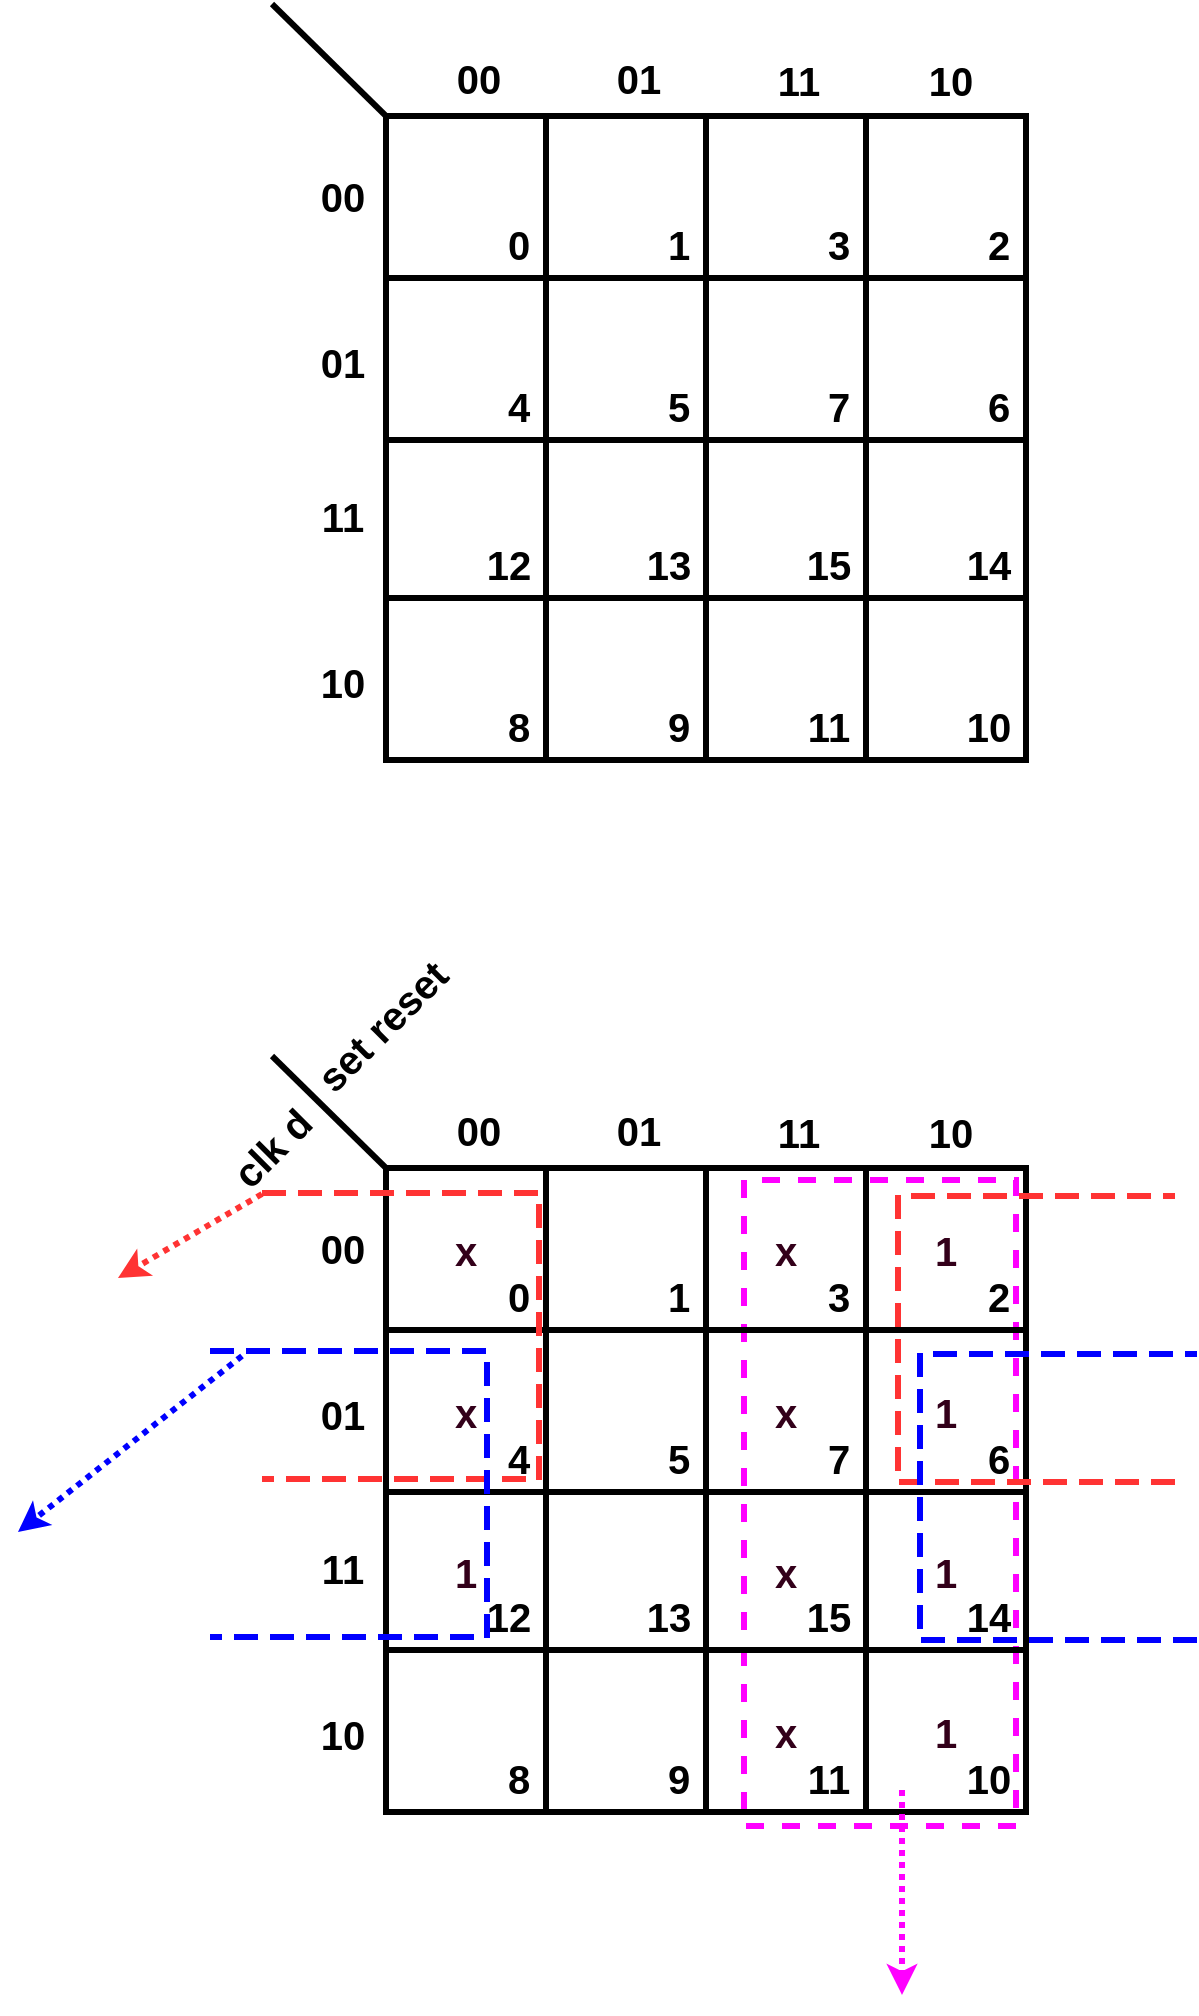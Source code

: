 <mxfile version="27.0.4">
  <diagram name="Page-1" id="fkTmz8UEqdB8mrhAM7at">
    <mxGraphModel dx="914" dy="521" grid="0" gridSize="1" guides="1" tooltips="1" connect="1" arrows="1" fold="1" page="1" pageScale="1" pageWidth="850" pageHeight="1100" math="0" shadow="0">
      <root>
        <mxCell id="0" />
        <mxCell id="1" parent="0" />
        <mxCell id="XgYpCmmkQ7SpW7V8VuAg-150" value="" style="rounded=0;whiteSpace=wrap;html=1;strokeWidth=3;dashed=1;rotation=-180;strokeColor=#FF00FF;" vertex="1" parent="1">
          <mxGeometry x="455" y="842" width="136" height="323" as="geometry" />
        </mxCell>
        <mxCell id="XgYpCmmkQ7SpW7V8VuAg-49" value="" style="childLayout=tableLayout;recursiveResize=0;shadow=0;fillColor=none;strokeWidth=3;" vertex="1" parent="1">
          <mxGeometry x="276" y="310" width="320" height="322" as="geometry" />
        </mxCell>
        <mxCell id="XgYpCmmkQ7SpW7V8VuAg-50" style="shape=tableRow;horizontal=0;startSize=0;swimlaneHead=0;swimlaneBody=0;top=0;left=0;bottom=0;right=0;dropTarget=0;collapsible=0;recursiveResize=0;expand=0;fontStyle=0;fillColor=none;strokeColor=inherit;strokeWidth=3;" vertex="1" parent="XgYpCmmkQ7SpW7V8VuAg-49">
          <mxGeometry width="320" height="81" as="geometry" />
        </mxCell>
        <mxCell id="XgYpCmmkQ7SpW7V8VuAg-51" style="connectable=0;recursiveResize=0;strokeColor=inherit;fillColor=none;align=center;whiteSpace=wrap;html=1;strokeWidth=3;" vertex="1" parent="XgYpCmmkQ7SpW7V8VuAg-50">
          <mxGeometry width="80" height="81" as="geometry">
            <mxRectangle width="80" height="81" as="alternateBounds" />
          </mxGeometry>
        </mxCell>
        <mxCell id="XgYpCmmkQ7SpW7V8VuAg-52" style="connectable=0;recursiveResize=0;strokeColor=inherit;fillColor=none;align=center;whiteSpace=wrap;html=1;strokeWidth=3;" vertex="1" parent="XgYpCmmkQ7SpW7V8VuAg-50">
          <mxGeometry x="80" width="80" height="81" as="geometry">
            <mxRectangle width="80" height="81" as="alternateBounds" />
          </mxGeometry>
        </mxCell>
        <mxCell id="XgYpCmmkQ7SpW7V8VuAg-53" style="connectable=0;recursiveResize=0;strokeColor=inherit;fillColor=none;align=center;whiteSpace=wrap;html=1;strokeWidth=3;" vertex="1" parent="XgYpCmmkQ7SpW7V8VuAg-50">
          <mxGeometry x="160" width="80" height="81" as="geometry">
            <mxRectangle width="80" height="81" as="alternateBounds" />
          </mxGeometry>
        </mxCell>
        <mxCell id="XgYpCmmkQ7SpW7V8VuAg-54" style="connectable=0;recursiveResize=0;strokeColor=inherit;fillColor=none;align=center;whiteSpace=wrap;html=1;strokeWidth=3;" vertex="1" parent="XgYpCmmkQ7SpW7V8VuAg-50">
          <mxGeometry x="240" width="80" height="81" as="geometry">
            <mxRectangle width="80" height="81" as="alternateBounds" />
          </mxGeometry>
        </mxCell>
        <mxCell id="XgYpCmmkQ7SpW7V8VuAg-55" value="" style="shape=tableRow;horizontal=0;startSize=0;swimlaneHead=0;swimlaneBody=0;top=0;left=0;bottom=0;right=0;dropTarget=0;collapsible=0;recursiveResize=0;expand=0;fontStyle=0;fillColor=none;strokeColor=inherit;strokeWidth=3;" vertex="1" parent="XgYpCmmkQ7SpW7V8VuAg-49">
          <mxGeometry y="81" width="320" height="81" as="geometry" />
        </mxCell>
        <mxCell id="XgYpCmmkQ7SpW7V8VuAg-56" value="" style="connectable=0;recursiveResize=0;strokeColor=inherit;fillColor=none;align=center;whiteSpace=wrap;html=1;strokeWidth=3;" vertex="1" parent="XgYpCmmkQ7SpW7V8VuAg-55">
          <mxGeometry width="80" height="81" as="geometry">
            <mxRectangle width="80" height="81" as="alternateBounds" />
          </mxGeometry>
        </mxCell>
        <mxCell id="XgYpCmmkQ7SpW7V8VuAg-57" value="" style="connectable=0;recursiveResize=0;strokeColor=inherit;fillColor=none;align=center;whiteSpace=wrap;html=1;strokeWidth=3;" vertex="1" parent="XgYpCmmkQ7SpW7V8VuAg-55">
          <mxGeometry x="80" width="80" height="81" as="geometry">
            <mxRectangle width="80" height="81" as="alternateBounds" />
          </mxGeometry>
        </mxCell>
        <mxCell id="XgYpCmmkQ7SpW7V8VuAg-58" value="" style="connectable=0;recursiveResize=0;strokeColor=inherit;fillColor=none;align=center;whiteSpace=wrap;html=1;strokeWidth=3;" vertex="1" parent="XgYpCmmkQ7SpW7V8VuAg-55">
          <mxGeometry x="160" width="80" height="81" as="geometry">
            <mxRectangle width="80" height="81" as="alternateBounds" />
          </mxGeometry>
        </mxCell>
        <mxCell id="XgYpCmmkQ7SpW7V8VuAg-59" style="connectable=0;recursiveResize=0;strokeColor=inherit;fillColor=none;align=center;whiteSpace=wrap;html=1;strokeWidth=3;" vertex="1" parent="XgYpCmmkQ7SpW7V8VuAg-55">
          <mxGeometry x="240" width="80" height="81" as="geometry">
            <mxRectangle width="80" height="81" as="alternateBounds" />
          </mxGeometry>
        </mxCell>
        <mxCell id="XgYpCmmkQ7SpW7V8VuAg-60" style="shape=tableRow;horizontal=0;startSize=0;swimlaneHead=0;swimlaneBody=0;top=0;left=0;bottom=0;right=0;dropTarget=0;collapsible=0;recursiveResize=0;expand=0;fontStyle=0;fillColor=none;strokeColor=inherit;strokeWidth=3;" vertex="1" parent="XgYpCmmkQ7SpW7V8VuAg-49">
          <mxGeometry y="162" width="320" height="79" as="geometry" />
        </mxCell>
        <mxCell id="XgYpCmmkQ7SpW7V8VuAg-61" value="" style="connectable=0;recursiveResize=0;strokeColor=inherit;fillColor=none;align=center;whiteSpace=wrap;html=1;strokeWidth=3;" vertex="1" parent="XgYpCmmkQ7SpW7V8VuAg-60">
          <mxGeometry width="80" height="79" as="geometry">
            <mxRectangle width="80" height="79" as="alternateBounds" />
          </mxGeometry>
        </mxCell>
        <mxCell id="XgYpCmmkQ7SpW7V8VuAg-62" value="" style="connectable=0;recursiveResize=0;strokeColor=inherit;fillColor=none;align=center;whiteSpace=wrap;html=1;strokeWidth=3;" vertex="1" parent="XgYpCmmkQ7SpW7V8VuAg-60">
          <mxGeometry x="80" width="80" height="79" as="geometry">
            <mxRectangle width="80" height="79" as="alternateBounds" />
          </mxGeometry>
        </mxCell>
        <mxCell id="XgYpCmmkQ7SpW7V8VuAg-63" value="" style="connectable=0;recursiveResize=0;strokeColor=inherit;fillColor=none;align=center;whiteSpace=wrap;html=1;strokeWidth=3;" vertex="1" parent="XgYpCmmkQ7SpW7V8VuAg-60">
          <mxGeometry x="160" width="80" height="79" as="geometry">
            <mxRectangle width="80" height="79" as="alternateBounds" />
          </mxGeometry>
        </mxCell>
        <mxCell id="XgYpCmmkQ7SpW7V8VuAg-64" style="connectable=0;recursiveResize=0;strokeColor=inherit;fillColor=none;align=center;whiteSpace=wrap;html=1;strokeWidth=3;" vertex="1" parent="XgYpCmmkQ7SpW7V8VuAg-60">
          <mxGeometry x="240" width="80" height="79" as="geometry">
            <mxRectangle width="80" height="79" as="alternateBounds" />
          </mxGeometry>
        </mxCell>
        <mxCell id="XgYpCmmkQ7SpW7V8VuAg-65" style="shape=tableRow;horizontal=0;startSize=0;swimlaneHead=0;swimlaneBody=0;top=0;left=0;bottom=0;right=0;dropTarget=0;collapsible=0;recursiveResize=0;expand=0;fontStyle=0;fillColor=none;strokeColor=inherit;strokeWidth=3;" vertex="1" parent="XgYpCmmkQ7SpW7V8VuAg-49">
          <mxGeometry y="241" width="320" height="81" as="geometry" />
        </mxCell>
        <mxCell id="XgYpCmmkQ7SpW7V8VuAg-66" value="" style="connectable=0;recursiveResize=0;strokeColor=inherit;fillColor=none;align=center;whiteSpace=wrap;html=1;strokeWidth=3;" vertex="1" parent="XgYpCmmkQ7SpW7V8VuAg-65">
          <mxGeometry width="80" height="81" as="geometry">
            <mxRectangle width="80" height="81" as="alternateBounds" />
          </mxGeometry>
        </mxCell>
        <mxCell id="XgYpCmmkQ7SpW7V8VuAg-67" value="" style="connectable=0;recursiveResize=0;strokeColor=inherit;fillColor=none;align=center;whiteSpace=wrap;html=1;strokeWidth=3;" vertex="1" parent="XgYpCmmkQ7SpW7V8VuAg-65">
          <mxGeometry x="80" width="80" height="81" as="geometry">
            <mxRectangle width="80" height="81" as="alternateBounds" />
          </mxGeometry>
        </mxCell>
        <mxCell id="XgYpCmmkQ7SpW7V8VuAg-68" value="" style="connectable=0;recursiveResize=0;strokeColor=inherit;fillColor=none;align=center;whiteSpace=wrap;html=1;strokeWidth=3;" vertex="1" parent="XgYpCmmkQ7SpW7V8VuAg-65">
          <mxGeometry x="160" width="80" height="81" as="geometry">
            <mxRectangle width="80" height="81" as="alternateBounds" />
          </mxGeometry>
        </mxCell>
        <mxCell id="XgYpCmmkQ7SpW7V8VuAg-69" style="connectable=0;recursiveResize=0;strokeColor=inherit;fillColor=none;align=center;whiteSpace=wrap;html=1;strokeWidth=3;" vertex="1" parent="XgYpCmmkQ7SpW7V8VuAg-65">
          <mxGeometry x="240" width="80" height="81" as="geometry">
            <mxRectangle width="80" height="81" as="alternateBounds" />
          </mxGeometry>
        </mxCell>
        <mxCell id="XgYpCmmkQ7SpW7V8VuAg-70" value="&lt;b&gt;&lt;font&gt;0&lt;/font&gt;&lt;/b&gt;" style="text;html=1;align=center;verticalAlign=middle;resizable=0;points=[];autosize=1;strokeColor=none;fillColor=none;fontSize=20;" vertex="1" parent="1">
          <mxGeometry x="327" y="355" width="30" height="37" as="geometry" />
        </mxCell>
        <mxCell id="XgYpCmmkQ7SpW7V8VuAg-71" value="&lt;b&gt;&lt;font&gt;1&lt;/font&gt;&lt;/b&gt;" style="text;html=1;align=center;verticalAlign=middle;resizable=0;points=[];autosize=1;strokeColor=none;fillColor=none;fontSize=20;" vertex="1" parent="1">
          <mxGeometry x="407" y="355" width="30" height="37" as="geometry" />
        </mxCell>
        <mxCell id="XgYpCmmkQ7SpW7V8VuAg-72" value="&lt;b&gt;&lt;font&gt;3&lt;/font&gt;&lt;/b&gt;" style="text;html=1;align=center;verticalAlign=middle;resizable=0;points=[];autosize=1;strokeColor=none;fillColor=none;fontSize=20;" vertex="1" parent="1">
          <mxGeometry x="487" y="355" width="30" height="37" as="geometry" />
        </mxCell>
        <mxCell id="XgYpCmmkQ7SpW7V8VuAg-73" value="&lt;b&gt;&lt;font&gt;2&lt;/font&gt;&lt;/b&gt;" style="text;html=1;align=center;verticalAlign=middle;resizable=0;points=[];autosize=1;strokeColor=none;fillColor=none;fontSize=20;" vertex="1" parent="1">
          <mxGeometry x="567" y="355" width="30" height="37" as="geometry" />
        </mxCell>
        <mxCell id="XgYpCmmkQ7SpW7V8VuAg-74" value="&lt;b&gt;&lt;font&gt;4&lt;/font&gt;&lt;/b&gt;" style="text;html=1;align=center;verticalAlign=middle;resizable=0;points=[];autosize=1;strokeColor=none;fillColor=none;fontSize=20;" vertex="1" parent="1">
          <mxGeometry x="327" y="436" width="30" height="37" as="geometry" />
        </mxCell>
        <mxCell id="XgYpCmmkQ7SpW7V8VuAg-75" value="&lt;b&gt;&lt;font&gt;5&lt;/font&gt;&lt;/b&gt;" style="text;html=1;align=center;verticalAlign=middle;resizable=0;points=[];autosize=1;strokeColor=none;fillColor=none;fontSize=20;" vertex="1" parent="1">
          <mxGeometry x="407" y="436" width="30" height="37" as="geometry" />
        </mxCell>
        <mxCell id="XgYpCmmkQ7SpW7V8VuAg-76" value="&lt;b&gt;&lt;font&gt;7&lt;/font&gt;&lt;/b&gt;" style="text;html=1;align=center;verticalAlign=middle;resizable=0;points=[];autosize=1;strokeColor=none;fillColor=none;fontSize=20;" vertex="1" parent="1">
          <mxGeometry x="487" y="436" width="30" height="37" as="geometry" />
        </mxCell>
        <mxCell id="XgYpCmmkQ7SpW7V8VuAg-77" value="&lt;b&gt;&lt;font&gt;6&lt;/font&gt;&lt;/b&gt;" style="text;html=1;align=center;verticalAlign=middle;resizable=0;points=[];autosize=1;strokeColor=none;fillColor=none;fontSize=20;" vertex="1" parent="1">
          <mxGeometry x="567" y="436" width="30" height="37" as="geometry" />
        </mxCell>
        <mxCell id="XgYpCmmkQ7SpW7V8VuAg-78" value="&lt;b&gt;&lt;font&gt;12&lt;/font&gt;&lt;/b&gt;" style="text;html=1;align=center;verticalAlign=middle;resizable=0;points=[];autosize=1;strokeColor=none;fillColor=none;fontSize=20;" vertex="1" parent="1">
          <mxGeometry x="316" y="515" width="41" height="37" as="geometry" />
        </mxCell>
        <mxCell id="XgYpCmmkQ7SpW7V8VuAg-79" value="&lt;b&gt;&lt;font&gt;13&lt;/font&gt;&lt;/b&gt;" style="text;html=1;align=center;verticalAlign=middle;resizable=0;points=[];autosize=1;strokeColor=none;fillColor=none;fontSize=20;" vertex="1" parent="1">
          <mxGeometry x="396" y="515" width="41" height="37" as="geometry" />
        </mxCell>
        <mxCell id="XgYpCmmkQ7SpW7V8VuAg-80" value="&lt;b&gt;&lt;font&gt;15&lt;/font&gt;&lt;/b&gt;" style="text;html=1;align=center;verticalAlign=middle;resizable=0;points=[];autosize=1;strokeColor=none;fillColor=none;fontSize=20;" vertex="1" parent="1">
          <mxGeometry x="476" y="515" width="41" height="37" as="geometry" />
        </mxCell>
        <mxCell id="XgYpCmmkQ7SpW7V8VuAg-81" value="&lt;b&gt;&lt;font&gt;14&lt;/font&gt;&lt;/b&gt;" style="text;html=1;align=center;verticalAlign=middle;resizable=0;points=[];autosize=1;strokeColor=none;fillColor=none;fontSize=20;" vertex="1" parent="1">
          <mxGeometry x="556" y="515" width="41" height="37" as="geometry" />
        </mxCell>
        <mxCell id="XgYpCmmkQ7SpW7V8VuAg-82" value="&lt;b&gt;&lt;font&gt;8&lt;/font&gt;&lt;/b&gt;" style="text;html=1;align=center;verticalAlign=middle;resizable=0;points=[];autosize=1;strokeColor=none;fillColor=none;fontSize=20;" vertex="1" parent="1">
          <mxGeometry x="327" y="596" width="30" height="37" as="geometry" />
        </mxCell>
        <mxCell id="XgYpCmmkQ7SpW7V8VuAg-83" value="&lt;b&gt;&lt;font&gt;9&lt;/font&gt;&lt;/b&gt;" style="text;html=1;align=center;verticalAlign=middle;resizable=0;points=[];autosize=1;strokeColor=none;fillColor=none;fontSize=20;" vertex="1" parent="1">
          <mxGeometry x="407" y="596" width="30" height="37" as="geometry" />
        </mxCell>
        <mxCell id="XgYpCmmkQ7SpW7V8VuAg-84" value="&lt;b&gt;&lt;font&gt;11&lt;/font&gt;&lt;/b&gt;" style="text;html=1;align=center;verticalAlign=middle;resizable=0;points=[];autosize=1;strokeColor=none;fillColor=none;fontSize=20;" vertex="1" parent="1">
          <mxGeometry x="477" y="596" width="40" height="37" as="geometry" />
        </mxCell>
        <mxCell id="XgYpCmmkQ7SpW7V8VuAg-85" value="&lt;b&gt;&lt;font&gt;10&lt;/font&gt;&lt;/b&gt;" style="text;html=1;align=center;verticalAlign=middle;resizable=0;points=[];autosize=1;strokeColor=none;fillColor=none;fontSize=20;" vertex="1" parent="1">
          <mxGeometry x="556" y="596" width="41" height="37" as="geometry" />
        </mxCell>
        <mxCell id="XgYpCmmkQ7SpW7V8VuAg-86" value="" style="endArrow=none;html=1;rounded=0;strokeWidth=3;entryX=0;entryY=0;entryDx=0;entryDy=0;" edge="1" parent="1" target="XgYpCmmkQ7SpW7V8VuAg-50">
          <mxGeometry width="50" height="50" relative="1" as="geometry">
            <mxPoint x="219" y="254" as="sourcePoint" />
            <mxPoint x="272" y="275" as="targetPoint" />
          </mxGeometry>
        </mxCell>
        <mxCell id="XgYpCmmkQ7SpW7V8VuAg-89" value="&lt;b&gt;&lt;font&gt;00&lt;/font&gt;&lt;/b&gt;" style="text;html=1;align=center;verticalAlign=middle;resizable=0;points=[];autosize=1;strokeColor=none;fillColor=none;fontSize=20;" vertex="1" parent="1">
          <mxGeometry x="233" y="331" width="41" height="37" as="geometry" />
        </mxCell>
        <mxCell id="XgYpCmmkQ7SpW7V8VuAg-90" value="&lt;b&gt;&lt;font&gt;01&lt;/font&gt;&lt;/b&gt;" style="text;html=1;align=center;verticalAlign=middle;resizable=0;points=[];autosize=1;strokeColor=none;fillColor=none;fontSize=20;" vertex="1" parent="1">
          <mxGeometry x="233" y="414" width="41" height="37" as="geometry" />
        </mxCell>
        <mxCell id="XgYpCmmkQ7SpW7V8VuAg-91" value="&lt;b&gt;&lt;font&gt;11&lt;/font&gt;&lt;/b&gt;" style="text;html=1;align=center;verticalAlign=middle;resizable=0;points=[];autosize=1;strokeColor=none;fillColor=none;fontSize=20;" vertex="1" parent="1">
          <mxGeometry x="234" y="491" width="40" height="37" as="geometry" />
        </mxCell>
        <mxCell id="XgYpCmmkQ7SpW7V8VuAg-92" value="&lt;b&gt;&lt;font&gt;10&lt;/font&gt;&lt;/b&gt;" style="text;html=1;align=center;verticalAlign=middle;resizable=0;points=[];autosize=1;strokeColor=none;fillColor=none;fontSize=20;" vertex="1" parent="1">
          <mxGeometry x="233" y="574" width="41" height="37" as="geometry" />
        </mxCell>
        <mxCell id="XgYpCmmkQ7SpW7V8VuAg-93" value="&lt;b&gt;&lt;font&gt;00&lt;/font&gt;&lt;/b&gt;" style="text;html=1;align=center;verticalAlign=middle;resizable=0;points=[];autosize=1;strokeColor=none;fillColor=none;fontSize=20;" vertex="1" parent="1">
          <mxGeometry x="301" y="272" width="41" height="37" as="geometry" />
        </mxCell>
        <mxCell id="XgYpCmmkQ7SpW7V8VuAg-94" value="&lt;b&gt;&lt;font&gt;01&lt;/font&gt;&lt;/b&gt;" style="text;html=1;align=center;verticalAlign=middle;resizable=0;points=[];autosize=1;strokeColor=none;fillColor=none;fontSize=20;" vertex="1" parent="1">
          <mxGeometry x="381" y="272" width="41" height="37" as="geometry" />
        </mxCell>
        <mxCell id="XgYpCmmkQ7SpW7V8VuAg-95" value="&lt;b&gt;&lt;font&gt;11&lt;/font&gt;&lt;/b&gt;" style="text;html=1;align=center;verticalAlign=middle;resizable=0;points=[];autosize=1;strokeColor=none;fillColor=none;fontSize=20;" vertex="1" parent="1">
          <mxGeometry x="462" y="273" width="40" height="37" as="geometry" />
        </mxCell>
        <mxCell id="XgYpCmmkQ7SpW7V8VuAg-96" value="&lt;b&gt;&lt;font&gt;10&lt;/font&gt;&lt;/b&gt;" style="text;html=1;align=center;verticalAlign=middle;resizable=0;points=[];autosize=1;strokeColor=none;fillColor=none;fontSize=20;" vertex="1" parent="1">
          <mxGeometry x="537" y="273" width="41" height="37" as="geometry" />
        </mxCell>
        <mxCell id="XgYpCmmkQ7SpW7V8VuAg-118" value="&lt;span&gt;&lt;font&gt;0&lt;/font&gt;&lt;/span&gt;" style="text;html=1;align=center;verticalAlign=middle;resizable=0;points=[];autosize=1;strokeColor=none;fillColor=none;fontSize=20;fontStyle=1" vertex="1" parent="1">
          <mxGeometry x="327" y="881" width="30" height="37" as="geometry" />
        </mxCell>
        <mxCell id="XgYpCmmkQ7SpW7V8VuAg-119" value="&lt;span&gt;&lt;font&gt;1&lt;/font&gt;&lt;/span&gt;" style="text;html=1;align=center;verticalAlign=middle;resizable=0;points=[];autosize=1;strokeColor=none;fillColor=none;fontSize=20;fontStyle=1" vertex="1" parent="1">
          <mxGeometry x="407" y="881" width="30" height="37" as="geometry" />
        </mxCell>
        <mxCell id="XgYpCmmkQ7SpW7V8VuAg-120" value="&lt;span&gt;&lt;font&gt;3&lt;/font&gt;&lt;/span&gt;" style="text;html=1;align=center;verticalAlign=middle;resizable=0;points=[];autosize=1;strokeColor=none;fillColor=none;fontSize=20;fontStyle=1" vertex="1" parent="1">
          <mxGeometry x="487" y="881" width="30" height="37" as="geometry" />
        </mxCell>
        <mxCell id="XgYpCmmkQ7SpW7V8VuAg-121" value="&lt;span&gt;&lt;font&gt;2&lt;/font&gt;&lt;/span&gt;" style="text;html=1;align=center;verticalAlign=middle;resizable=0;points=[];autosize=1;strokeColor=none;fillColor=none;fontSize=20;fontStyle=1" vertex="1" parent="1">
          <mxGeometry x="567" y="881" width="30" height="37" as="geometry" />
        </mxCell>
        <mxCell id="XgYpCmmkQ7SpW7V8VuAg-122" value="&lt;span&gt;&lt;font&gt;4&lt;/font&gt;&lt;/span&gt;" style="text;html=1;align=center;verticalAlign=middle;resizable=0;points=[];autosize=1;strokeColor=none;fillColor=none;fontSize=20;fontStyle=1" vertex="1" parent="1">
          <mxGeometry x="327" y="962" width="30" height="37" as="geometry" />
        </mxCell>
        <mxCell id="XgYpCmmkQ7SpW7V8VuAg-123" value="&lt;span&gt;&lt;font&gt;5&lt;/font&gt;&lt;/span&gt;" style="text;html=1;align=center;verticalAlign=middle;resizable=0;points=[];autosize=1;strokeColor=none;fillColor=none;fontSize=20;fontStyle=1" vertex="1" parent="1">
          <mxGeometry x="407" y="962" width="30" height="37" as="geometry" />
        </mxCell>
        <mxCell id="XgYpCmmkQ7SpW7V8VuAg-124" value="&lt;span&gt;&lt;font&gt;7&lt;/font&gt;&lt;/span&gt;" style="text;html=1;align=center;verticalAlign=middle;resizable=0;points=[];autosize=1;strokeColor=none;fillColor=none;fontSize=20;fontStyle=1" vertex="1" parent="1">
          <mxGeometry x="487" y="962" width="30" height="37" as="geometry" />
        </mxCell>
        <mxCell id="XgYpCmmkQ7SpW7V8VuAg-125" value="&lt;span&gt;&lt;font&gt;6&lt;/font&gt;&lt;/span&gt;" style="text;html=1;align=center;verticalAlign=middle;resizable=0;points=[];autosize=1;strokeColor=none;fillColor=none;fontSize=20;fontStyle=1" vertex="1" parent="1">
          <mxGeometry x="567" y="962" width="30" height="37" as="geometry" />
        </mxCell>
        <mxCell id="XgYpCmmkQ7SpW7V8VuAg-126" value="&lt;span&gt;&lt;font&gt;12&lt;/font&gt;&lt;/span&gt;" style="text;html=1;align=center;verticalAlign=middle;resizable=0;points=[];autosize=1;strokeColor=none;fillColor=none;fontSize=20;fontStyle=1" vertex="1" parent="1">
          <mxGeometry x="316" y="1041" width="41" height="37" as="geometry" />
        </mxCell>
        <mxCell id="XgYpCmmkQ7SpW7V8VuAg-127" value="&lt;span&gt;&lt;font&gt;13&lt;/font&gt;&lt;/span&gt;" style="text;html=1;align=center;verticalAlign=middle;resizable=0;points=[];autosize=1;strokeColor=none;fillColor=none;fontSize=20;fontStyle=1" vertex="1" parent="1">
          <mxGeometry x="396" y="1041" width="41" height="37" as="geometry" />
        </mxCell>
        <mxCell id="XgYpCmmkQ7SpW7V8VuAg-128" value="&lt;span&gt;&lt;font&gt;15&lt;/font&gt;&lt;/span&gt;" style="text;html=1;align=center;verticalAlign=middle;resizable=0;points=[];autosize=1;strokeColor=none;fillColor=none;fontSize=20;fontStyle=1" vertex="1" parent="1">
          <mxGeometry x="476" y="1041" width="41" height="37" as="geometry" />
        </mxCell>
        <mxCell id="XgYpCmmkQ7SpW7V8VuAg-129" value="&lt;span&gt;&lt;font&gt;14&lt;/font&gt;&lt;/span&gt;" style="text;html=1;align=center;verticalAlign=middle;resizable=0;points=[];autosize=1;strokeColor=none;fillColor=none;fontSize=20;fontStyle=1" vertex="1" parent="1">
          <mxGeometry x="556" y="1041" width="41" height="37" as="geometry" />
        </mxCell>
        <mxCell id="XgYpCmmkQ7SpW7V8VuAg-130" value="&lt;span&gt;&lt;font&gt;8&lt;/font&gt;&lt;/span&gt;" style="text;html=1;align=center;verticalAlign=middle;resizable=0;points=[];autosize=1;strokeColor=none;fillColor=none;fontSize=20;fontStyle=1" vertex="1" parent="1">
          <mxGeometry x="327" y="1122" width="30" height="37" as="geometry" />
        </mxCell>
        <mxCell id="XgYpCmmkQ7SpW7V8VuAg-131" value="&lt;span&gt;&lt;font&gt;9&lt;/font&gt;&lt;/span&gt;" style="text;html=1;align=center;verticalAlign=middle;resizable=0;points=[];autosize=1;strokeColor=none;fillColor=none;fontSize=20;fontStyle=1" vertex="1" parent="1">
          <mxGeometry x="407" y="1122" width="30" height="37" as="geometry" />
        </mxCell>
        <mxCell id="XgYpCmmkQ7SpW7V8VuAg-132" value="&lt;span&gt;&lt;font&gt;11&lt;/font&gt;&lt;/span&gt;" style="text;html=1;align=center;verticalAlign=middle;resizable=0;points=[];autosize=1;strokeColor=none;fillColor=none;fontSize=20;fontStyle=1" vertex="1" parent="1">
          <mxGeometry x="477" y="1122" width="40" height="37" as="geometry" />
        </mxCell>
        <mxCell id="XgYpCmmkQ7SpW7V8VuAg-133" value="&lt;span&gt;&lt;font&gt;10&lt;/font&gt;&lt;/span&gt;" style="text;html=1;align=center;verticalAlign=middle;resizable=0;points=[];autosize=1;strokeColor=none;fillColor=none;fontSize=20;fontStyle=1" vertex="1" parent="1">
          <mxGeometry x="556" y="1122" width="41" height="37" as="geometry" />
        </mxCell>
        <mxCell id="XgYpCmmkQ7SpW7V8VuAg-134" value="" style="endArrow=none;html=1;rounded=0;strokeWidth=3;entryX=0;entryY=0;entryDx=0;entryDy=0;fontStyle=1" edge="1" parent="1" target="XgYpCmmkQ7SpW7V8VuAg-98">
          <mxGeometry width="50" height="50" relative="1" as="geometry">
            <mxPoint x="219" y="780" as="sourcePoint" />
            <mxPoint x="272" y="801" as="targetPoint" />
          </mxGeometry>
        </mxCell>
        <mxCell id="XgYpCmmkQ7SpW7V8VuAg-135" value="&lt;span&gt;&lt;font&gt;00&lt;/font&gt;&lt;/span&gt;" style="text;html=1;align=center;verticalAlign=middle;resizable=0;points=[];autosize=1;strokeColor=none;fillColor=none;fontSize=20;fontStyle=1" vertex="1" parent="1">
          <mxGeometry x="233" y="857" width="41" height="37" as="geometry" />
        </mxCell>
        <mxCell id="XgYpCmmkQ7SpW7V8VuAg-136" value="&lt;span&gt;&lt;font&gt;01&lt;/font&gt;&lt;/span&gt;" style="text;html=1;align=center;verticalAlign=middle;resizable=0;points=[];autosize=1;strokeColor=none;fillColor=none;fontSize=20;fontStyle=1" vertex="1" parent="1">
          <mxGeometry x="233" y="940" width="41" height="37" as="geometry" />
        </mxCell>
        <mxCell id="XgYpCmmkQ7SpW7V8VuAg-137" value="&lt;span&gt;&lt;font&gt;11&lt;/font&gt;&lt;/span&gt;" style="text;html=1;align=center;verticalAlign=middle;resizable=0;points=[];autosize=1;strokeColor=none;fillColor=none;fontSize=20;fontStyle=1" vertex="1" parent="1">
          <mxGeometry x="234" y="1017" width="40" height="37" as="geometry" />
        </mxCell>
        <mxCell id="XgYpCmmkQ7SpW7V8VuAg-138" value="&lt;span&gt;&lt;font&gt;10&lt;/font&gt;&lt;/span&gt;" style="text;html=1;align=center;verticalAlign=middle;resizable=0;points=[];autosize=1;strokeColor=none;fillColor=none;fontSize=20;fontStyle=1" vertex="1" parent="1">
          <mxGeometry x="233" y="1100" width="41" height="37" as="geometry" />
        </mxCell>
        <mxCell id="XgYpCmmkQ7SpW7V8VuAg-139" value="&lt;span&gt;&lt;font&gt;00&lt;/font&gt;&lt;/span&gt;" style="text;html=1;align=center;verticalAlign=middle;resizable=0;points=[];autosize=1;strokeColor=none;fillColor=none;fontSize=20;fontStyle=1" vertex="1" parent="1">
          <mxGeometry x="301" y="798" width="41" height="37" as="geometry" />
        </mxCell>
        <mxCell id="XgYpCmmkQ7SpW7V8VuAg-140" value="&lt;span&gt;&lt;font&gt;01&lt;/font&gt;&lt;/span&gt;" style="text;html=1;align=center;verticalAlign=middle;resizable=0;points=[];autosize=1;strokeColor=none;fillColor=none;fontSize=20;fontStyle=1" vertex="1" parent="1">
          <mxGeometry x="381" y="798" width="41" height="37" as="geometry" />
        </mxCell>
        <mxCell id="XgYpCmmkQ7SpW7V8VuAg-141" value="&lt;span&gt;&lt;font&gt;11&lt;/font&gt;&lt;/span&gt;" style="text;html=1;align=center;verticalAlign=middle;resizable=0;points=[];autosize=1;strokeColor=none;fillColor=none;fontSize=20;fontStyle=1" vertex="1" parent="1">
          <mxGeometry x="462" y="799" width="40" height="37" as="geometry" />
        </mxCell>
        <mxCell id="XgYpCmmkQ7SpW7V8VuAg-142" value="&lt;span&gt;&lt;font&gt;10&lt;/font&gt;&lt;/span&gt;" style="text;html=1;align=center;verticalAlign=middle;resizable=0;points=[];autosize=1;strokeColor=none;fillColor=none;fontSize=20;fontStyle=1" vertex="1" parent="1">
          <mxGeometry x="537" y="799" width="41" height="37" as="geometry" />
        </mxCell>
        <mxCell id="XgYpCmmkQ7SpW7V8VuAg-143" value="&lt;span&gt;&lt;font&gt;clk d&lt;/font&gt;&lt;/span&gt;" style="text;html=1;align=center;verticalAlign=middle;resizable=0;points=[];autosize=1;strokeColor=none;fillColor=none;fontSize=20;rotation=-45;fontStyle=1" vertex="1" parent="1">
          <mxGeometry x="188" y="807" width="60" height="37" as="geometry" />
        </mxCell>
        <mxCell id="XgYpCmmkQ7SpW7V8VuAg-144" value="&lt;span&gt;&lt;font&gt;set reset&lt;/font&gt;&lt;/span&gt;" style="text;html=1;align=center;verticalAlign=middle;resizable=0;points=[];autosize=1;strokeColor=none;fillColor=none;fontSize=20;rotation=-45;fontStyle=1" vertex="1" parent="1">
          <mxGeometry x="225" y="746" width="96" height="37" as="geometry" />
        </mxCell>
        <mxCell id="XgYpCmmkQ7SpW7V8VuAg-97" value="" style="childLayout=tableLayout;recursiveResize=0;shadow=0;fillColor=none;strokeWidth=3;fontSize=20;fontStyle=1" vertex="1" parent="1">
          <mxGeometry x="276" y="836" width="320" height="322" as="geometry" />
        </mxCell>
        <mxCell id="XgYpCmmkQ7SpW7V8VuAg-98" style="shape=tableRow;horizontal=0;startSize=0;swimlaneHead=0;swimlaneBody=0;top=0;left=0;bottom=0;right=0;dropTarget=0;collapsible=0;recursiveResize=0;expand=0;fontStyle=1;fillColor=none;strokeColor=inherit;strokeWidth=3;fontSize=30;" vertex="1" parent="XgYpCmmkQ7SpW7V8VuAg-97">
          <mxGeometry width="320" height="81" as="geometry" />
        </mxCell>
        <mxCell id="XgYpCmmkQ7SpW7V8VuAg-99" value="&lt;font style=&quot;font-size: 20px; color: rgb(51, 0, 26);&quot;&gt;x&lt;/font&gt;" style="connectable=0;recursiveResize=0;strokeColor=inherit;fillColor=none;align=center;whiteSpace=wrap;html=1;strokeWidth=3;fontStyle=1" vertex="1" parent="XgYpCmmkQ7SpW7V8VuAg-98">
          <mxGeometry width="80" height="81" as="geometry">
            <mxRectangle width="80" height="81" as="alternateBounds" />
          </mxGeometry>
        </mxCell>
        <mxCell id="XgYpCmmkQ7SpW7V8VuAg-100" value="" style="connectable=0;recursiveResize=0;strokeColor=inherit;fillColor=none;align=center;whiteSpace=wrap;html=1;strokeWidth=3;fontStyle=1" vertex="1" parent="XgYpCmmkQ7SpW7V8VuAg-98">
          <mxGeometry x="80" width="80" height="81" as="geometry">
            <mxRectangle width="80" height="81" as="alternateBounds" />
          </mxGeometry>
        </mxCell>
        <mxCell id="XgYpCmmkQ7SpW7V8VuAg-101" value="&lt;font style=&quot;font-size: 20px; color: rgb(51, 0, 26);&quot;&gt;x&lt;/font&gt;" style="connectable=0;recursiveResize=0;strokeColor=inherit;fillColor=none;align=center;whiteSpace=wrap;html=1;strokeWidth=3;fontStyle=1" vertex="1" parent="XgYpCmmkQ7SpW7V8VuAg-98">
          <mxGeometry x="160" width="80" height="81" as="geometry">
            <mxRectangle width="80" height="81" as="alternateBounds" />
          </mxGeometry>
        </mxCell>
        <mxCell id="XgYpCmmkQ7SpW7V8VuAg-102" value="&lt;font style=&quot;font-size: 20px; color: rgb(51, 0, 26);&quot;&gt;1&lt;/font&gt;" style="connectable=0;recursiveResize=0;strokeColor=inherit;fillColor=none;align=center;whiteSpace=wrap;html=1;strokeWidth=3;fontStyle=1" vertex="1" parent="XgYpCmmkQ7SpW7V8VuAg-98">
          <mxGeometry x="240" width="80" height="81" as="geometry">
            <mxRectangle width="80" height="81" as="alternateBounds" />
          </mxGeometry>
        </mxCell>
        <mxCell id="XgYpCmmkQ7SpW7V8VuAg-103" value="" style="shape=tableRow;horizontal=0;startSize=0;swimlaneHead=0;swimlaneBody=0;top=0;left=0;bottom=0;right=0;dropTarget=0;collapsible=0;recursiveResize=0;expand=0;fontStyle=1;fillColor=none;strokeColor=inherit;strokeWidth=3;" vertex="1" parent="XgYpCmmkQ7SpW7V8VuAg-97">
          <mxGeometry y="81" width="320" height="81" as="geometry" />
        </mxCell>
        <mxCell id="XgYpCmmkQ7SpW7V8VuAg-104" value="&lt;font style=&quot;font-size: 20px; color: rgb(51, 0, 26);&quot;&gt;x&lt;/font&gt;" style="connectable=0;recursiveResize=0;strokeColor=inherit;fillColor=none;align=center;whiteSpace=wrap;html=1;strokeWidth=3;fontStyle=1" vertex="1" parent="XgYpCmmkQ7SpW7V8VuAg-103">
          <mxGeometry width="80" height="81" as="geometry">
            <mxRectangle width="80" height="81" as="alternateBounds" />
          </mxGeometry>
        </mxCell>
        <mxCell id="XgYpCmmkQ7SpW7V8VuAg-105" value="" style="connectable=0;recursiveResize=0;strokeColor=inherit;fillColor=none;align=center;whiteSpace=wrap;html=1;strokeWidth=3;fontStyle=1" vertex="1" parent="XgYpCmmkQ7SpW7V8VuAg-103">
          <mxGeometry x="80" width="80" height="81" as="geometry">
            <mxRectangle width="80" height="81" as="alternateBounds" />
          </mxGeometry>
        </mxCell>
        <mxCell id="XgYpCmmkQ7SpW7V8VuAg-106" value="&lt;span style=&quot;font-size: 20px;&quot;&gt;&lt;font style=&quot;color: rgb(51, 0, 26);&quot;&gt;x&lt;/font&gt;&lt;/span&gt;" style="connectable=0;recursiveResize=0;strokeColor=inherit;fillColor=none;align=center;whiteSpace=wrap;html=1;strokeWidth=3;fontStyle=1" vertex="1" parent="XgYpCmmkQ7SpW7V8VuAg-103">
          <mxGeometry x="160" width="80" height="81" as="geometry">
            <mxRectangle width="80" height="81" as="alternateBounds" />
          </mxGeometry>
        </mxCell>
        <mxCell id="XgYpCmmkQ7SpW7V8VuAg-107" value="&lt;span style=&quot;font-size: 20px;&quot;&gt;&lt;font style=&quot;color: rgb(51, 0, 26);&quot;&gt;1&lt;/font&gt;&lt;/span&gt;" style="connectable=0;recursiveResize=0;strokeColor=inherit;fillColor=none;align=center;whiteSpace=wrap;html=1;strokeWidth=3;fontStyle=1" vertex="1" parent="XgYpCmmkQ7SpW7V8VuAg-103">
          <mxGeometry x="240" width="80" height="81" as="geometry">
            <mxRectangle width="80" height="81" as="alternateBounds" />
          </mxGeometry>
        </mxCell>
        <mxCell id="XgYpCmmkQ7SpW7V8VuAg-108" style="shape=tableRow;horizontal=0;startSize=0;swimlaneHead=0;swimlaneBody=0;top=0;left=0;bottom=0;right=0;dropTarget=0;collapsible=0;recursiveResize=0;expand=0;fontStyle=1;fillColor=none;strokeColor=inherit;strokeWidth=3;" vertex="1" parent="XgYpCmmkQ7SpW7V8VuAg-97">
          <mxGeometry y="162" width="320" height="79" as="geometry" />
        </mxCell>
        <mxCell id="XgYpCmmkQ7SpW7V8VuAg-109" value="&lt;span style=&quot;font-size: 20px;&quot;&gt;&lt;font style=&quot;color: rgb(51, 0, 26);&quot;&gt;1&lt;/font&gt;&lt;/span&gt;" style="connectable=0;recursiveResize=0;strokeColor=inherit;fillColor=none;align=center;whiteSpace=wrap;html=1;strokeWidth=3;fontStyle=1" vertex="1" parent="XgYpCmmkQ7SpW7V8VuAg-108">
          <mxGeometry width="80" height="79" as="geometry">
            <mxRectangle width="80" height="79" as="alternateBounds" />
          </mxGeometry>
        </mxCell>
        <mxCell id="XgYpCmmkQ7SpW7V8VuAg-110" value="" style="connectable=0;recursiveResize=0;strokeColor=inherit;fillColor=none;align=center;whiteSpace=wrap;html=1;strokeWidth=3;fontStyle=1" vertex="1" parent="XgYpCmmkQ7SpW7V8VuAg-108">
          <mxGeometry x="80" width="80" height="79" as="geometry">
            <mxRectangle width="80" height="79" as="alternateBounds" />
          </mxGeometry>
        </mxCell>
        <mxCell id="XgYpCmmkQ7SpW7V8VuAg-111" value="&lt;span style=&quot;font-size: 20px;&quot;&gt;&lt;font style=&quot;color: rgb(51, 0, 26);&quot;&gt;x&lt;/font&gt;&lt;/span&gt;" style="connectable=0;recursiveResize=0;strokeColor=inherit;fillColor=none;align=center;whiteSpace=wrap;html=1;strokeWidth=3;fontStyle=1" vertex="1" parent="XgYpCmmkQ7SpW7V8VuAg-108">
          <mxGeometry x="160" width="80" height="79" as="geometry">
            <mxRectangle width="80" height="79" as="alternateBounds" />
          </mxGeometry>
        </mxCell>
        <mxCell id="XgYpCmmkQ7SpW7V8VuAg-112" value="&lt;span style=&quot;font-size: 20px;&quot;&gt;&lt;font style=&quot;color: rgb(51, 0, 26);&quot;&gt;1&lt;/font&gt;&lt;/span&gt;" style="connectable=0;recursiveResize=0;strokeColor=inherit;fillColor=none;align=center;whiteSpace=wrap;html=1;strokeWidth=3;fontStyle=1" vertex="1" parent="XgYpCmmkQ7SpW7V8VuAg-108">
          <mxGeometry x="240" width="80" height="79" as="geometry">
            <mxRectangle width="80" height="79" as="alternateBounds" />
          </mxGeometry>
        </mxCell>
        <mxCell id="XgYpCmmkQ7SpW7V8VuAg-113" style="shape=tableRow;horizontal=0;startSize=0;swimlaneHead=0;swimlaneBody=0;top=0;left=0;bottom=0;right=0;dropTarget=0;collapsible=0;recursiveResize=0;expand=0;fontStyle=1;fillColor=none;strokeColor=inherit;strokeWidth=3;" vertex="1" parent="XgYpCmmkQ7SpW7V8VuAg-97">
          <mxGeometry y="241" width="320" height="81" as="geometry" />
        </mxCell>
        <mxCell id="XgYpCmmkQ7SpW7V8VuAg-114" value="" style="connectable=0;recursiveResize=0;strokeColor=inherit;fillColor=none;align=center;whiteSpace=wrap;html=1;strokeWidth=3;fontStyle=1" vertex="1" parent="XgYpCmmkQ7SpW7V8VuAg-113">
          <mxGeometry width="80" height="81" as="geometry">
            <mxRectangle width="80" height="81" as="alternateBounds" />
          </mxGeometry>
        </mxCell>
        <mxCell id="XgYpCmmkQ7SpW7V8VuAg-115" value="" style="connectable=0;recursiveResize=0;strokeColor=inherit;fillColor=none;align=center;whiteSpace=wrap;html=1;strokeWidth=3;fontStyle=1" vertex="1" parent="XgYpCmmkQ7SpW7V8VuAg-113">
          <mxGeometry x="80" width="80" height="81" as="geometry">
            <mxRectangle width="80" height="81" as="alternateBounds" />
          </mxGeometry>
        </mxCell>
        <mxCell id="XgYpCmmkQ7SpW7V8VuAg-116" value="&lt;span style=&quot;font-size: 20px;&quot;&gt;&lt;font style=&quot;color: rgb(51, 0, 26);&quot;&gt;x&lt;/font&gt;&lt;/span&gt;" style="connectable=0;recursiveResize=0;strokeColor=inherit;fillColor=none;align=center;whiteSpace=wrap;html=1;strokeWidth=3;fontStyle=1" vertex="1" parent="XgYpCmmkQ7SpW7V8VuAg-113">
          <mxGeometry x="160" width="80" height="81" as="geometry">
            <mxRectangle width="80" height="81" as="alternateBounds" />
          </mxGeometry>
        </mxCell>
        <mxCell id="XgYpCmmkQ7SpW7V8VuAg-117" value="&lt;span style=&quot;font-size: 20px;&quot;&gt;&lt;font style=&quot;color: rgb(51, 0, 26);&quot;&gt;1&lt;/font&gt;&lt;/span&gt;" style="connectable=0;recursiveResize=0;strokeColor=inherit;fillColor=none;align=center;whiteSpace=wrap;html=1;strokeWidth=3;fontStyle=1" vertex="1" parent="XgYpCmmkQ7SpW7V8VuAg-113">
          <mxGeometry x="240" width="80" height="81" as="geometry">
            <mxRectangle width="80" height="81" as="alternateBounds" />
          </mxGeometry>
        </mxCell>
        <mxCell id="XgYpCmmkQ7SpW7V8VuAg-152" value="" style="shape=partialRectangle;whiteSpace=wrap;html=1;bottom=1;right=1;left=1;top=0;fillColor=none;routingCenterX=-0.5;rotation=-90;dashed=1;strokeWidth=3;strokeColor=#FF3333;" vertex="1" parent="1">
          <mxGeometry x="212.5" y="851.5" width="143" height="137" as="geometry" />
        </mxCell>
        <mxCell id="XgYpCmmkQ7SpW7V8VuAg-154" value="" style="shape=partialRectangle;whiteSpace=wrap;html=1;bottom=1;right=1;left=1;top=0;fillColor=none;routingCenterX=-0.5;rotation=-90;dashed=1;strokeWidth=3;flipH=1;flipV=1;strokeColor=#FF3333;" vertex="1" parent="1">
          <mxGeometry x="529" y="853" width="143" height="137" as="geometry" />
        </mxCell>
        <mxCell id="XgYpCmmkQ7SpW7V8VuAg-155" value="" style="shape=partialRectangle;whiteSpace=wrap;html=1;bottom=1;right=1;left=1;top=0;fillColor=none;routingCenterX=-0.5;rotation=-90;dashed=1;strokeWidth=3;strokeColor=#0000FF;" vertex="1" parent="1">
          <mxGeometry x="186.5" y="930.5" width="143" height="137" as="geometry" />
        </mxCell>
        <mxCell id="XgYpCmmkQ7SpW7V8VuAg-156" value="" style="shape=partialRectangle;whiteSpace=wrap;html=1;bottom=1;right=1;left=1;top=0;fillColor=none;routingCenterX=-0.5;rotation=-90;dashed=1;strokeWidth=3;flipH=1;flipV=1;strokeColor=#0000FF;" vertex="1" parent="1">
          <mxGeometry x="540" y="932" width="143" height="137" as="geometry" />
        </mxCell>
        <mxCell id="XgYpCmmkQ7SpW7V8VuAg-157" value="" style="endArrow=classic;html=1;rounded=0;strokeWidth=3;strokeColor=#0000FF;dashed=1;dashPattern=1 1;" edge="1" parent="1">
          <mxGeometry width="50" height="50" relative="1" as="geometry">
            <mxPoint x="204" y="930" as="sourcePoint" />
            <mxPoint x="92" y="1018" as="targetPoint" />
          </mxGeometry>
        </mxCell>
        <mxCell id="XgYpCmmkQ7SpW7V8VuAg-158" value="" style="endArrow=classic;html=1;rounded=0;strokeWidth=3;strokeColor=#FF3333;dashed=1;dashPattern=1 1;" edge="1" parent="1">
          <mxGeometry width="50" height="50" relative="1" as="geometry">
            <mxPoint x="214" y="849" as="sourcePoint" />
            <mxPoint x="142" y="891" as="targetPoint" />
          </mxGeometry>
        </mxCell>
        <mxCell id="XgYpCmmkQ7SpW7V8VuAg-159" value="" style="endArrow=classic;html=1;rounded=0;strokeWidth=3;dashed=1;dashPattern=1 1;strokeColor=#FF00FF;" edge="1" parent="1">
          <mxGeometry width="50" height="50" relative="1" as="geometry">
            <mxPoint x="534" y="1147" as="sourcePoint" />
            <mxPoint x="534" y="1249.478" as="targetPoint" />
          </mxGeometry>
        </mxCell>
      </root>
    </mxGraphModel>
  </diagram>
</mxfile>
